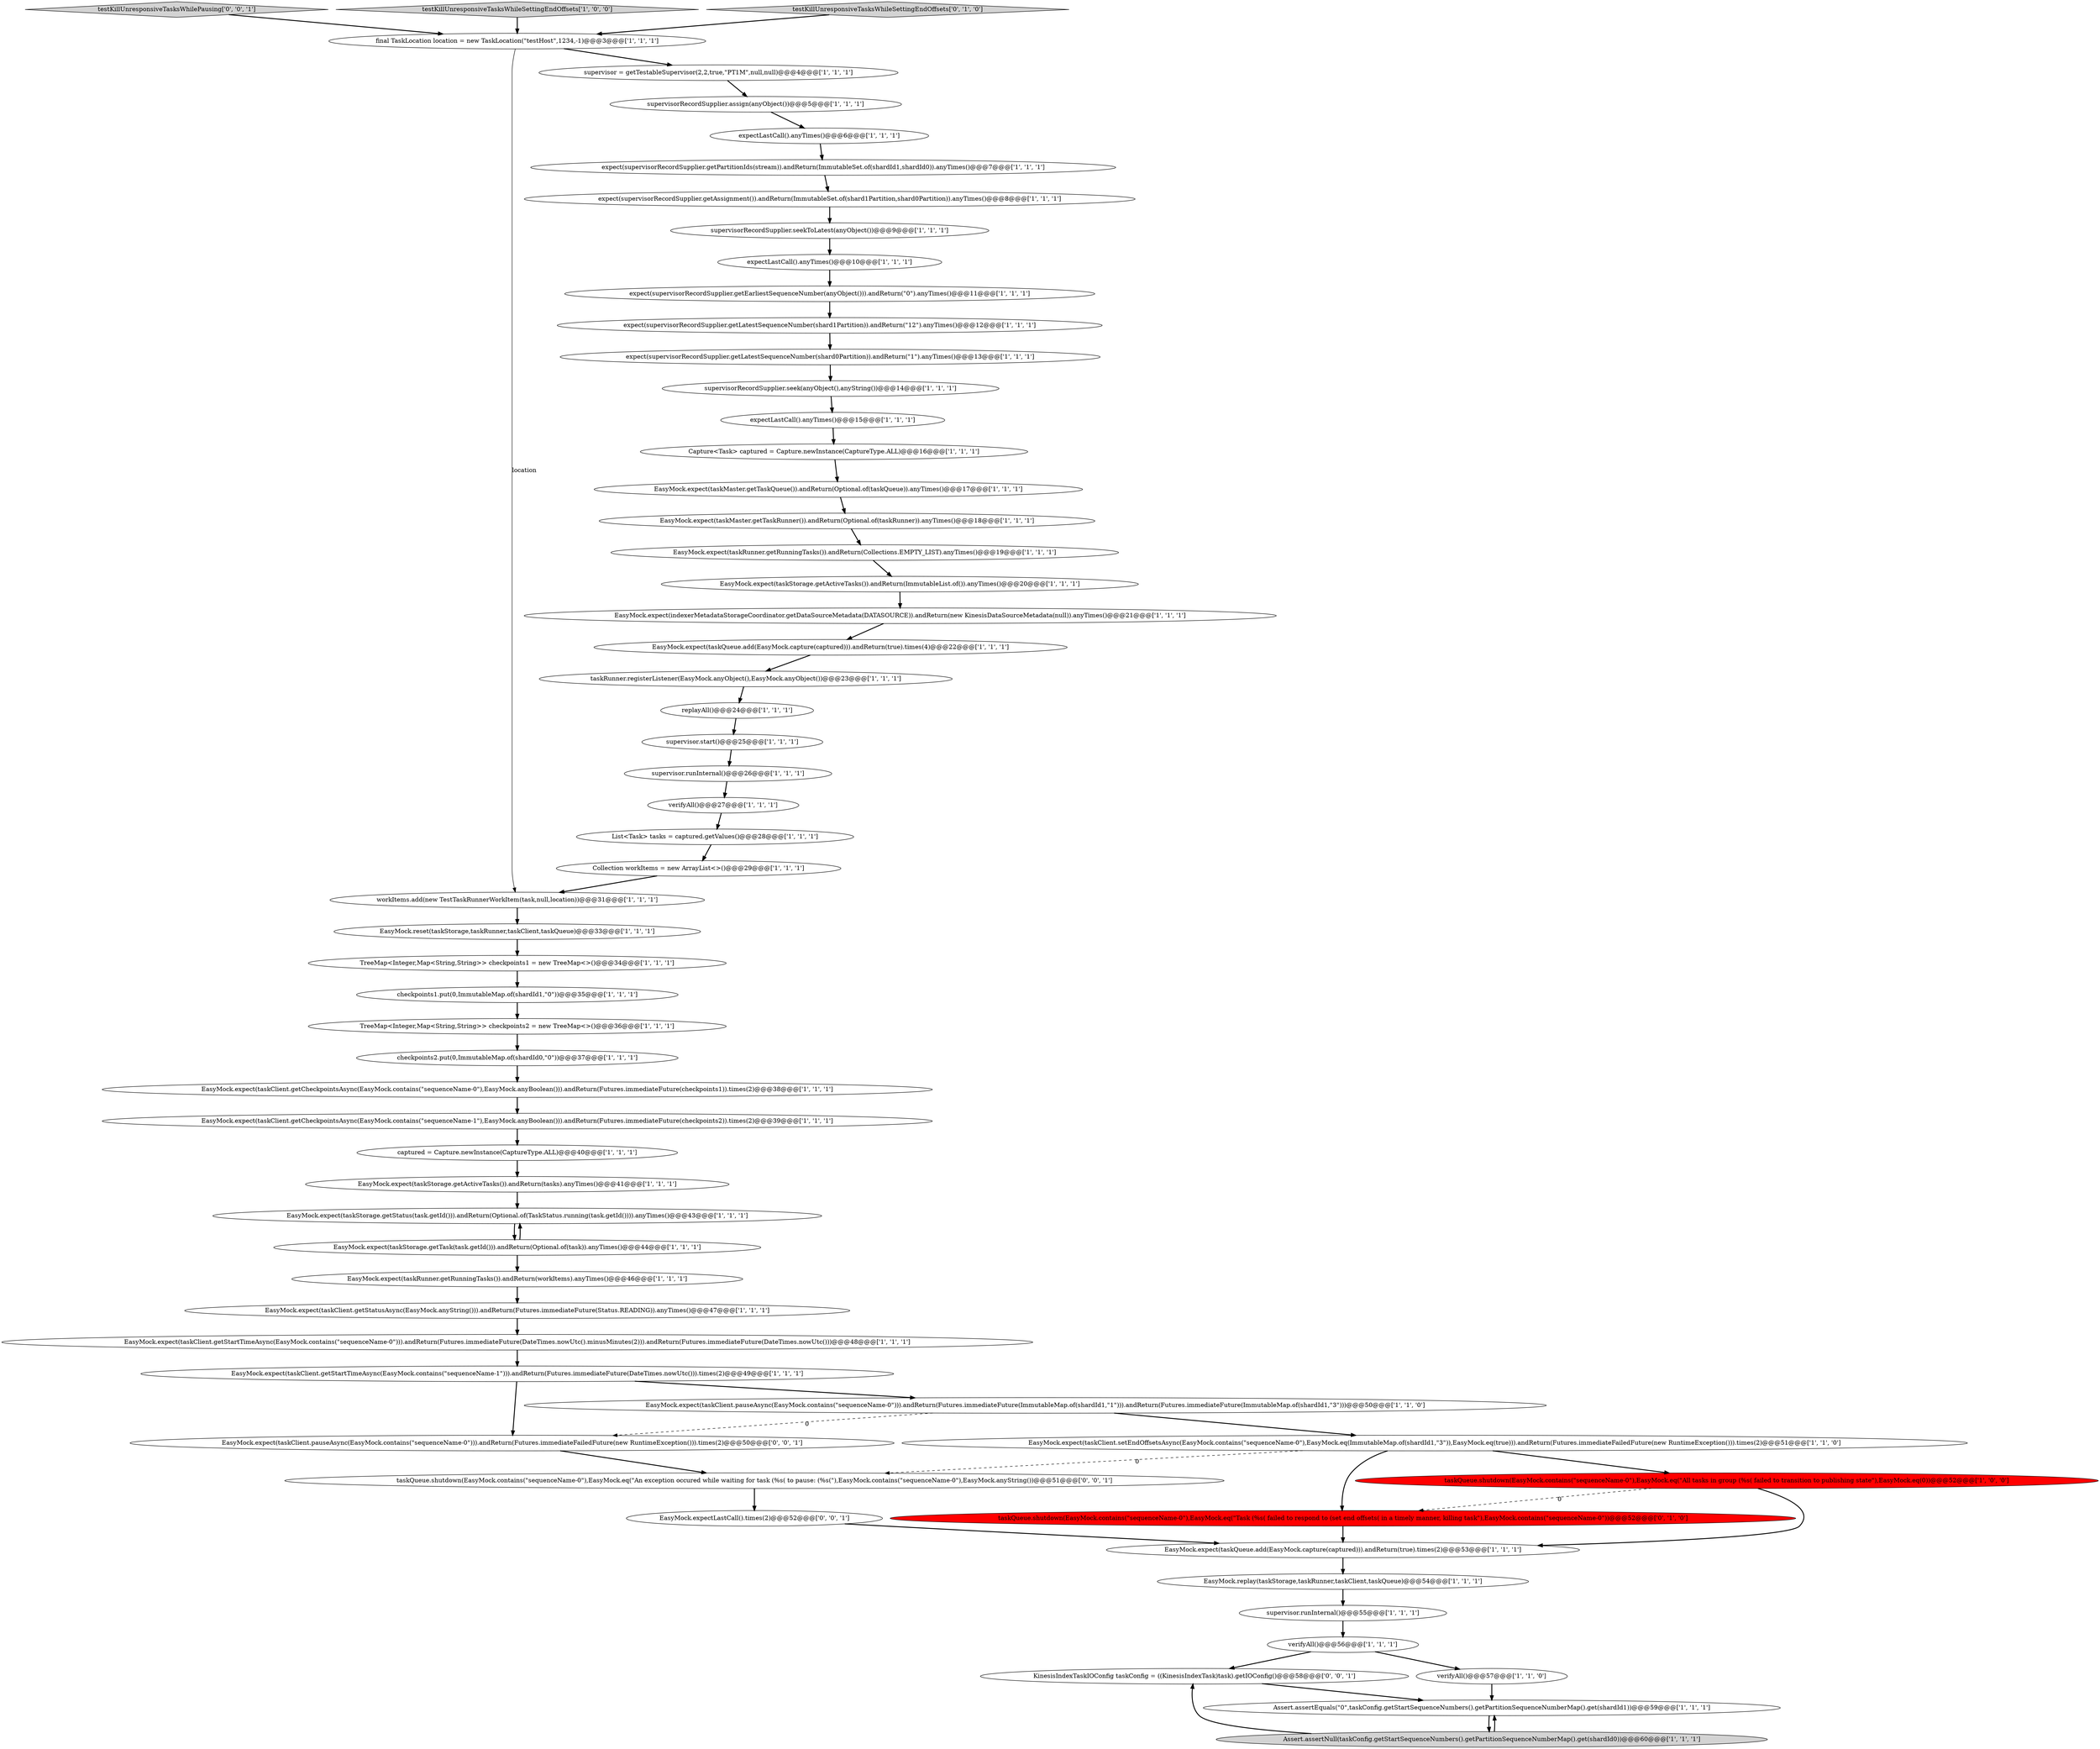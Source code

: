 digraph {
15 [style = filled, label = "EasyMock.expect(taskStorage.getActiveTasks()).andReturn(ImmutableList.of()).anyTimes()@@@20@@@['1', '1', '1']", fillcolor = white, shape = ellipse image = "AAA0AAABBB1BBB"];
56 [style = filled, label = "testKillUnresponsiveTasksWhilePausing['0', '0', '1']", fillcolor = lightgray, shape = diamond image = "AAA0AAABBB3BBB"];
24 [style = filled, label = "EasyMock.expect(taskClient.setEndOffsetsAsync(EasyMock.contains(\"sequenceName-0\"),EasyMock.eq(ImmutableMap.of(shardId1,\"3\")),EasyMock.eq(true))).andReturn(Futures.immediateFailedFuture(new RuntimeException())).times(2)@@@51@@@['1', '1', '0']", fillcolor = white, shape = ellipse image = "AAA0AAABBB1BBB"];
21 [style = filled, label = "taskRunner.registerListener(EasyMock.anyObject(),EasyMock.anyObject())@@@23@@@['1', '1', '1']", fillcolor = white, shape = ellipse image = "AAA0AAABBB1BBB"];
60 [style = filled, label = "EasyMock.expectLastCall().times(2)@@@52@@@['0', '0', '1']", fillcolor = white, shape = ellipse image = "AAA0AAABBB3BBB"];
51 [style = filled, label = "expect(supervisorRecordSupplier.getLatestSequenceNumber(shard0Partition)).andReturn(\"1\").anyTimes()@@@13@@@['1', '1', '1']", fillcolor = white, shape = ellipse image = "AAA0AAABBB1BBB"];
11 [style = filled, label = "expectLastCall().anyTimes()@@@15@@@['1', '1', '1']", fillcolor = white, shape = ellipse image = "AAA0AAABBB1BBB"];
14 [style = filled, label = "Collection workItems = new ArrayList<>()@@@29@@@['1', '1', '1']", fillcolor = white, shape = ellipse image = "AAA0AAABBB1BBB"];
19 [style = filled, label = "Assert.assertEquals(\"0\",taskConfig.getStartSequenceNumbers().getPartitionSequenceNumberMap().get(shardId1))@@@59@@@['1', '1', '1']", fillcolor = white, shape = ellipse image = "AAA0AAABBB1BBB"];
42 [style = filled, label = "supervisor.start()@@@25@@@['1', '1', '1']", fillcolor = white, shape = ellipse image = "AAA0AAABBB1BBB"];
54 [style = filled, label = "taskQueue.shutdown(EasyMock.contains(\"sequenceName-0\"),EasyMock.eq(\"Task (%s( failed to respond to (set end offsets( in a timely manner, killing task\"),EasyMock.contains(\"sequenceName-0\"))@@@52@@@['0', '1', '0']", fillcolor = red, shape = ellipse image = "AAA1AAABBB2BBB"];
47 [style = filled, label = "EasyMock.expect(taskMaster.getTaskQueue()).andReturn(Optional.of(taskQueue)).anyTimes()@@@17@@@['1', '1', '1']", fillcolor = white, shape = ellipse image = "AAA0AAABBB1BBB"];
4 [style = filled, label = "EasyMock.expect(indexerMetadataStorageCoordinator.getDataSourceMetadata(DATASOURCE)).andReturn(new KinesisDataSourceMetadata(null)).anyTimes()@@@21@@@['1', '1', '1']", fillcolor = white, shape = ellipse image = "AAA0AAABBB1BBB"];
34 [style = filled, label = "final TaskLocation location = new TaskLocation(\"testHost\",1234,-1)@@@3@@@['1', '1', '1']", fillcolor = white, shape = ellipse image = "AAA0AAABBB1BBB"];
5 [style = filled, label = "EasyMock.expect(taskQueue.add(EasyMock.capture(captured))).andReturn(true).times(4)@@@22@@@['1', '1', '1']", fillcolor = white, shape = ellipse image = "AAA0AAABBB1BBB"];
41 [style = filled, label = "workItems.add(new TestTaskRunnerWorkItem(task,null,location))@@@31@@@['1', '1', '1']", fillcolor = white, shape = ellipse image = "AAA0AAABBB1BBB"];
3 [style = filled, label = "Assert.assertNull(taskConfig.getStartSequenceNumbers().getPartitionSequenceNumberMap().get(shardId0))@@@60@@@['1', '1', '1']", fillcolor = lightgray, shape = ellipse image = "AAA0AAABBB1BBB"];
45 [style = filled, label = "expectLastCall().anyTimes()@@@6@@@['1', '1', '1']", fillcolor = white, shape = ellipse image = "AAA0AAABBB1BBB"];
8 [style = filled, label = "replayAll()@@@24@@@['1', '1', '1']", fillcolor = white, shape = ellipse image = "AAA0AAABBB1BBB"];
52 [style = filled, label = "expect(supervisorRecordSupplier.getAssignment()).andReturn(ImmutableSet.of(shard1Partition,shard0Partition)).anyTimes()@@@8@@@['1', '1', '1']", fillcolor = white, shape = ellipse image = "AAA0AAABBB1BBB"];
12 [style = filled, label = "TreeMap<Integer,Map<String,String>> checkpoints1 = new TreeMap<>()@@@34@@@['1', '1', '1']", fillcolor = white, shape = ellipse image = "AAA0AAABBB1BBB"];
13 [style = filled, label = "EasyMock.expect(taskClient.getStatusAsync(EasyMock.anyString())).andReturn(Futures.immediateFuture(Status.READING)).anyTimes()@@@47@@@['1', '1', '1']", fillcolor = white, shape = ellipse image = "AAA0AAABBB1BBB"];
50 [style = filled, label = "EasyMock.replay(taskStorage,taskRunner,taskClient,taskQueue)@@@54@@@['1', '1', '1']", fillcolor = white, shape = ellipse image = "AAA0AAABBB1BBB"];
57 [style = filled, label = "EasyMock.expect(taskClient.pauseAsync(EasyMock.contains(\"sequenceName-0\"))).andReturn(Futures.immediateFailedFuture(new RuntimeException())).times(2)@@@50@@@['0', '0', '1']", fillcolor = white, shape = ellipse image = "AAA0AAABBB3BBB"];
49 [style = filled, label = "EasyMock.expect(taskClient.getCheckpointsAsync(EasyMock.contains(\"sequenceName-1\"),EasyMock.anyBoolean())).andReturn(Futures.immediateFuture(checkpoints2)).times(2)@@@39@@@['1', '1', '1']", fillcolor = white, shape = ellipse image = "AAA0AAABBB1BBB"];
26 [style = filled, label = "supervisorRecordSupplier.seekToLatest(anyObject())@@@9@@@['1', '1', '1']", fillcolor = white, shape = ellipse image = "AAA0AAABBB1BBB"];
10 [style = filled, label = "checkpoints1.put(0,ImmutableMap.of(shardId1,\"0\"))@@@35@@@['1', '1', '1']", fillcolor = white, shape = ellipse image = "AAA0AAABBB1BBB"];
18 [style = filled, label = "EasyMock.expect(taskStorage.getStatus(task.getId())).andReturn(Optional.of(TaskStatus.running(task.getId()))).anyTimes()@@@43@@@['1', '1', '1']", fillcolor = white, shape = ellipse image = "AAA0AAABBB1BBB"];
39 [style = filled, label = "supervisor = getTestableSupervisor(2,2,true,\"PT1M\",null,null)@@@4@@@['1', '1', '1']", fillcolor = white, shape = ellipse image = "AAA0AAABBB1BBB"];
58 [style = filled, label = "KinesisIndexTaskIOConfig taskConfig = ((KinesisIndexTask)task).getIOConfig()@@@58@@@['0', '0', '1']", fillcolor = white, shape = ellipse image = "AAA0AAABBB3BBB"];
23 [style = filled, label = "verifyAll()@@@56@@@['1', '1', '1']", fillcolor = white, shape = ellipse image = "AAA0AAABBB1BBB"];
59 [style = filled, label = "taskQueue.shutdown(EasyMock.contains(\"sequenceName-0\"),EasyMock.eq(\"An exception occured while waiting for task (%s( to pause: (%s(\"),EasyMock.contains(\"sequenceName-0\"),EasyMock.anyString())@@@51@@@['0', '0', '1']", fillcolor = white, shape = ellipse image = "AAA0AAABBB3BBB"];
27 [style = filled, label = "EasyMock.expect(taskMaster.getTaskRunner()).andReturn(Optional.of(taskRunner)).anyTimes()@@@18@@@['1', '1', '1']", fillcolor = white, shape = ellipse image = "AAA0AAABBB1BBB"];
25 [style = filled, label = "TreeMap<Integer,Map<String,String>> checkpoints2 = new TreeMap<>()@@@36@@@['1', '1', '1']", fillcolor = white, shape = ellipse image = "AAA0AAABBB1BBB"];
33 [style = filled, label = "testKillUnresponsiveTasksWhileSettingEndOffsets['1', '0', '0']", fillcolor = lightgray, shape = diamond image = "AAA0AAABBB1BBB"];
28 [style = filled, label = "EasyMock.expect(taskStorage.getTask(task.getId())).andReturn(Optional.of(task)).anyTimes()@@@44@@@['1', '1', '1']", fillcolor = white, shape = ellipse image = "AAA0AAABBB1BBB"];
2 [style = filled, label = "verifyAll()@@@27@@@['1', '1', '1']", fillcolor = white, shape = ellipse image = "AAA0AAABBB1BBB"];
46 [style = filled, label = "expect(supervisorRecordSupplier.getLatestSequenceNumber(shard1Partition)).andReturn(\"12\").anyTimes()@@@12@@@['1', '1', '1']", fillcolor = white, shape = ellipse image = "AAA0AAABBB1BBB"];
7 [style = filled, label = "EasyMock.reset(taskStorage,taskRunner,taskClient,taskQueue)@@@33@@@['1', '1', '1']", fillcolor = white, shape = ellipse image = "AAA0AAABBB1BBB"];
29 [style = filled, label = "List<Task> tasks = captured.getValues()@@@28@@@['1', '1', '1']", fillcolor = white, shape = ellipse image = "AAA0AAABBB1BBB"];
30 [style = filled, label = "checkpoints2.put(0,ImmutableMap.of(shardId0,\"0\"))@@@37@@@['1', '1', '1']", fillcolor = white, shape = ellipse image = "AAA0AAABBB1BBB"];
43 [style = filled, label = "captured = Capture.newInstance(CaptureType.ALL)@@@40@@@['1', '1', '1']", fillcolor = white, shape = ellipse image = "AAA0AAABBB1BBB"];
32 [style = filled, label = "supervisor.runInternal()@@@26@@@['1', '1', '1']", fillcolor = white, shape = ellipse image = "AAA0AAABBB1BBB"];
35 [style = filled, label = "supervisorRecordSupplier.seek(anyObject(),anyString())@@@14@@@['1', '1', '1']", fillcolor = white, shape = ellipse image = "AAA0AAABBB1BBB"];
53 [style = filled, label = "taskQueue.shutdown(EasyMock.contains(\"sequenceName-0\"),EasyMock.eq(\"All tasks in group (%s( failed to transition to publishing state\"),EasyMock.eq(0))@@@52@@@['1', '0', '0']", fillcolor = red, shape = ellipse image = "AAA1AAABBB1BBB"];
55 [style = filled, label = "testKillUnresponsiveTasksWhileSettingEndOffsets['0', '1', '0']", fillcolor = lightgray, shape = diamond image = "AAA0AAABBB2BBB"];
20 [style = filled, label = "EasyMock.expect(taskClient.getCheckpointsAsync(EasyMock.contains(\"sequenceName-0\"),EasyMock.anyBoolean())).andReturn(Futures.immediateFuture(checkpoints1)).times(2)@@@38@@@['1', '1', '1']", fillcolor = white, shape = ellipse image = "AAA0AAABBB1BBB"];
40 [style = filled, label = "expect(supervisorRecordSupplier.getPartitionIds(stream)).andReturn(ImmutableSet.of(shardId1,shardId0)).anyTimes()@@@7@@@['1', '1', '1']", fillcolor = white, shape = ellipse image = "AAA0AAABBB1BBB"];
48 [style = filled, label = "EasyMock.expect(taskClient.pauseAsync(EasyMock.contains(\"sequenceName-0\"))).andReturn(Futures.immediateFuture(ImmutableMap.of(shardId1,\"1\"))).andReturn(Futures.immediateFuture(ImmutableMap.of(shardId1,\"3\")))@@@50@@@['1', '1', '0']", fillcolor = white, shape = ellipse image = "AAA0AAABBB1BBB"];
37 [style = filled, label = "EasyMock.expect(taskClient.getStartTimeAsync(EasyMock.contains(\"sequenceName-1\"))).andReturn(Futures.immediateFuture(DateTimes.nowUtc())).times(2)@@@49@@@['1', '1', '1']", fillcolor = white, shape = ellipse image = "AAA0AAABBB1BBB"];
9 [style = filled, label = "EasyMock.expect(taskClient.getStartTimeAsync(EasyMock.contains(\"sequenceName-0\"))).andReturn(Futures.immediateFuture(DateTimes.nowUtc().minusMinutes(2))).andReturn(Futures.immediateFuture(DateTimes.nowUtc()))@@@48@@@['1', '1', '1']", fillcolor = white, shape = ellipse image = "AAA0AAABBB1BBB"];
31 [style = filled, label = "supervisorRecordSupplier.assign(anyObject())@@@5@@@['1', '1', '1']", fillcolor = white, shape = ellipse image = "AAA0AAABBB1BBB"];
36 [style = filled, label = "EasyMock.expect(taskQueue.add(EasyMock.capture(captured))).andReturn(true).times(2)@@@53@@@['1', '1', '1']", fillcolor = white, shape = ellipse image = "AAA0AAABBB1BBB"];
16 [style = filled, label = "EasyMock.expect(taskStorage.getActiveTasks()).andReturn(tasks).anyTimes()@@@41@@@['1', '1', '1']", fillcolor = white, shape = ellipse image = "AAA0AAABBB1BBB"];
22 [style = filled, label = "expectLastCall().anyTimes()@@@10@@@['1', '1', '1']", fillcolor = white, shape = ellipse image = "AAA0AAABBB1BBB"];
17 [style = filled, label = "expect(supervisorRecordSupplier.getEarliestSequenceNumber(anyObject())).andReturn(\"0\").anyTimes()@@@11@@@['1', '1', '1']", fillcolor = white, shape = ellipse image = "AAA0AAABBB1BBB"];
1 [style = filled, label = "EasyMock.expect(taskRunner.getRunningTasks()).andReturn(Collections.EMPTY_LIST).anyTimes()@@@19@@@['1', '1', '1']", fillcolor = white, shape = ellipse image = "AAA0AAABBB1BBB"];
44 [style = filled, label = "verifyAll()@@@57@@@['1', '1', '0']", fillcolor = white, shape = ellipse image = "AAA0AAABBB1BBB"];
6 [style = filled, label = "supervisor.runInternal()@@@55@@@['1', '1', '1']", fillcolor = white, shape = ellipse image = "AAA0AAABBB1BBB"];
0 [style = filled, label = "EasyMock.expect(taskRunner.getRunningTasks()).andReturn(workItems).anyTimes()@@@46@@@['1', '1', '1']", fillcolor = white, shape = ellipse image = "AAA0AAABBB1BBB"];
38 [style = filled, label = "Capture<Task> captured = Capture.newInstance(CaptureType.ALL)@@@16@@@['1', '1', '1']", fillcolor = white, shape = ellipse image = "AAA0AAABBB1BBB"];
23->58 [style = bold, label=""];
17->46 [style = bold, label=""];
43->16 [style = bold, label=""];
27->1 [style = bold, label=""];
16->18 [style = bold, label=""];
50->6 [style = bold, label=""];
11->38 [style = bold, label=""];
28->18 [style = bold, label=""];
41->7 [style = bold, label=""];
0->13 [style = bold, label=""];
59->60 [style = bold, label=""];
56->34 [style = bold, label=""];
37->57 [style = bold, label=""];
7->12 [style = bold, label=""];
40->52 [style = bold, label=""];
30->20 [style = bold, label=""];
6->23 [style = bold, label=""];
25->30 [style = bold, label=""];
1->15 [style = bold, label=""];
24->59 [style = dashed, label="0"];
44->19 [style = bold, label=""];
21->8 [style = bold, label=""];
48->57 [style = dashed, label="0"];
57->59 [style = bold, label=""];
47->27 [style = bold, label=""];
51->35 [style = bold, label=""];
32->2 [style = bold, label=""];
49->43 [style = bold, label=""];
18->28 [style = bold, label=""];
9->37 [style = bold, label=""];
26->22 [style = bold, label=""];
24->54 [style = bold, label=""];
5->21 [style = bold, label=""];
46->51 [style = bold, label=""];
28->0 [style = bold, label=""];
53->36 [style = bold, label=""];
12->10 [style = bold, label=""];
8->42 [style = bold, label=""];
54->36 [style = bold, label=""];
3->19 [style = bold, label=""];
10->25 [style = bold, label=""];
39->31 [style = bold, label=""];
53->54 [style = dashed, label="0"];
37->48 [style = bold, label=""];
34->39 [style = bold, label=""];
60->36 [style = bold, label=""];
15->4 [style = bold, label=""];
29->14 [style = bold, label=""];
38->47 [style = bold, label=""];
22->17 [style = bold, label=""];
42->32 [style = bold, label=""];
20->49 [style = bold, label=""];
55->34 [style = bold, label=""];
58->19 [style = bold, label=""];
34->41 [style = solid, label="location"];
36->50 [style = bold, label=""];
13->9 [style = bold, label=""];
3->58 [style = bold, label=""];
2->29 [style = bold, label=""];
24->53 [style = bold, label=""];
33->34 [style = bold, label=""];
31->45 [style = bold, label=""];
4->5 [style = bold, label=""];
14->41 [style = bold, label=""];
48->24 [style = bold, label=""];
19->3 [style = bold, label=""];
45->40 [style = bold, label=""];
23->44 [style = bold, label=""];
35->11 [style = bold, label=""];
52->26 [style = bold, label=""];
}

